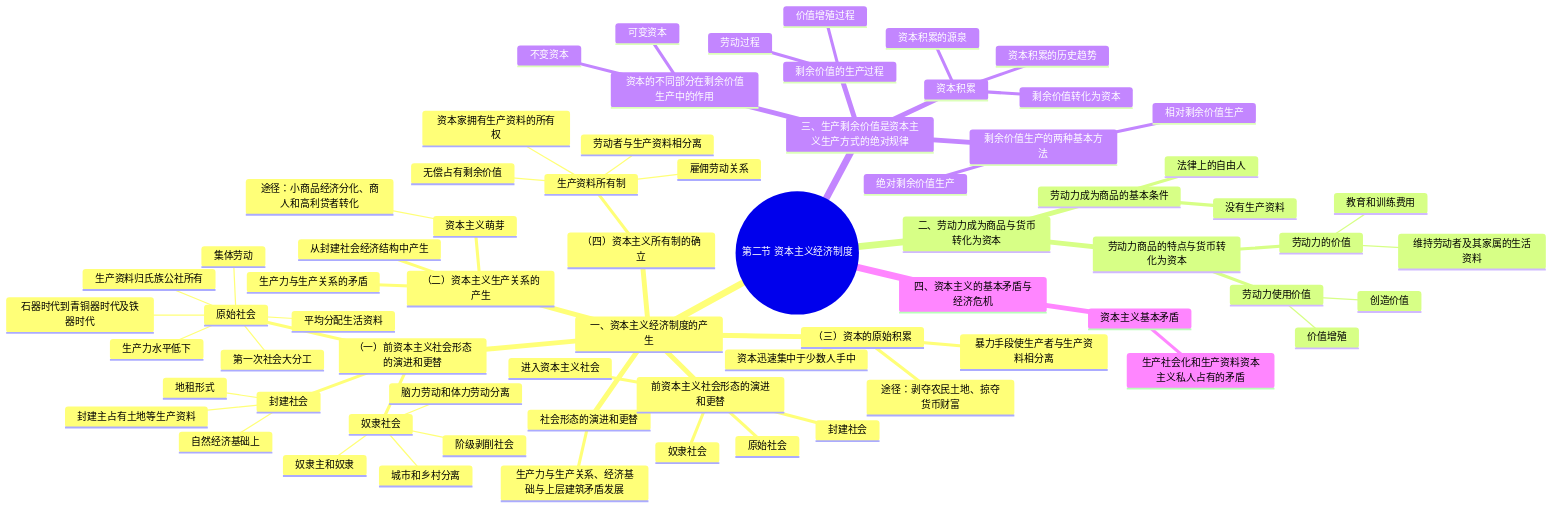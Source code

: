 mindmap
	root((第二节 资本主义经济制度))
		一、资本主义经济制度的产生
			社会形态的演进和更替
				生产力与生产关系、经济基础与上层建筑矛盾发展
			前资本主义社会形态的演进和更替
				原始社会
				奴隶社会
				封建社会
				进入资本主义社会
			（一）前资本主义社会形态的演进和更替
				原始社会
					生产力水平低下
					石器时代到青铜器时代及铁器时代
					生产资料归氏族公社所有
					集体劳动
					平均分配生活资料
					第一次社会大分工
				奴隶社会
					阶级剥削社会
					奴隶主和奴隶
					城市和乡村分离
					脑力劳动和体力劳动分离
				封建社会
					封建主占有土地等生产资料
					地租形式
					自然经济基础上
			（二）资本主义生产关系的产生
				从封建社会经济结构中产生
				生产力与生产关系的矛盾
				资本主义萌芽
					途径：小商品经济分化、商人和高利贷者转化
			（三）资本的原始积累
				暴力手段使生产者与生产资料相分离
				资本迅速集中于少数人手中
				途径：剥夺农民土地、掠夺货币财富
			（四）资本主义所有制的确立
				生产资料所有制
					资本家拥有生产资料的所有权
					劳动者与生产资料相分离
					雇佣劳动关系
					无偿占有剩余价值
		二、劳动力成为商品与货币转化为资本
			劳动力成为商品的基本条件
				法律上的自由人
				没有生产资料
			劳动力商品的特点与货币转化为资本
				劳动力的价值
					维持劳动者及其家属的生活资料
					教育和训练费用
				劳动力使用价值
					创造价值
					价值增殖
		三、生产剩余价值是资本主义生产方式的绝对规律
			剩余价值的生产过程
				劳动过程
				价值增殖过程
			资本的不同部分在剩余价值生产中的作用
				不变资本
				可变资本
			剩余价值生产的两种基本方法
				绝对剩余价值生产
				相对剩余价值生产
			资本积累
				剩余价值转化为资本
				资本积累的源泉
				资本积累的历史趋势
		四、资本主义的基本矛盾与经济危机
			资本主义基本矛盾
				生产社会化和生产资料资本主义私人占有的矛盾